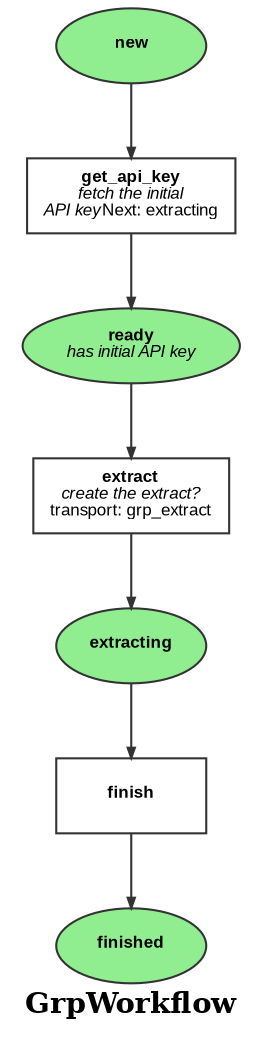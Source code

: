 digraph workflow {
  ratio="compress" rankdir="TB" label=<<B>GrpWorkflow</B>>
  node [fontsize="8" fontname="Arial" color="#333333" fillcolor="lightgreen" fixedsize="false" width="1"];
  edge [fontsize="7" fontname="Arial" color="#333333" arrowhead="normal" arrowsize="0.5"];

  place_new [label=<<B>new</B>>, shape=oval fillcolor="lightgreen" style="filled"];
  place_ready [label=<<B>ready</B><BR/><I>has initial API key</I>>, shape=oval fillcolor="lightgreen" style="filled"];
  place_extracting [label=<<B>extracting</B>>, shape=oval fillcolor="lightgreen" style="filled"];
  place_finished [label=<<B>finished</B>>, shape=oval fillcolor="lightgreen" style="filled"];
  transition_0 [label=<<B>get_api_key</B><BR/><I>fetch the initial<BR/>API key</I>Next: extracting>, shape="box" regular=""];
  transition_1 [label=<<B>extract</B><BR/><I>create the extract?</I><BR/>transport: grp_extract>, shape="box" regular=""];
  transition_2 [label=<<B>finish</B>>, shape="box" regular=""];
  place_new -> transition_0 [style="solid", comment="new"];
  transition_0 -> place_ready [style="solid"];
  place_ready -> transition_1 [style="solid", comment="ready"];
  transition_1 -> place_extracting [style="solid"];
  place_extracting -> transition_2 [style="solid", comment="extracting"];
  transition_2 -> place_finished [style="solid"];
}
